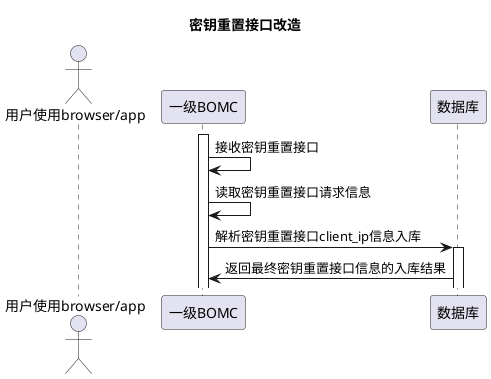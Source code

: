 @startuml
title 	密钥重置接口改造

actor "用户使用browser/app"
participant "一级BOMC" as A
participant "数据库" as B

activate A

A   -> A:接收密钥重置接口
A   -> A:读取密钥重置接口请求信息

A   -> B :解析密钥重置接口client_ip信息入库
activate B
B   -> A:返回最终密钥重置接口信息的入库结果
@enduml